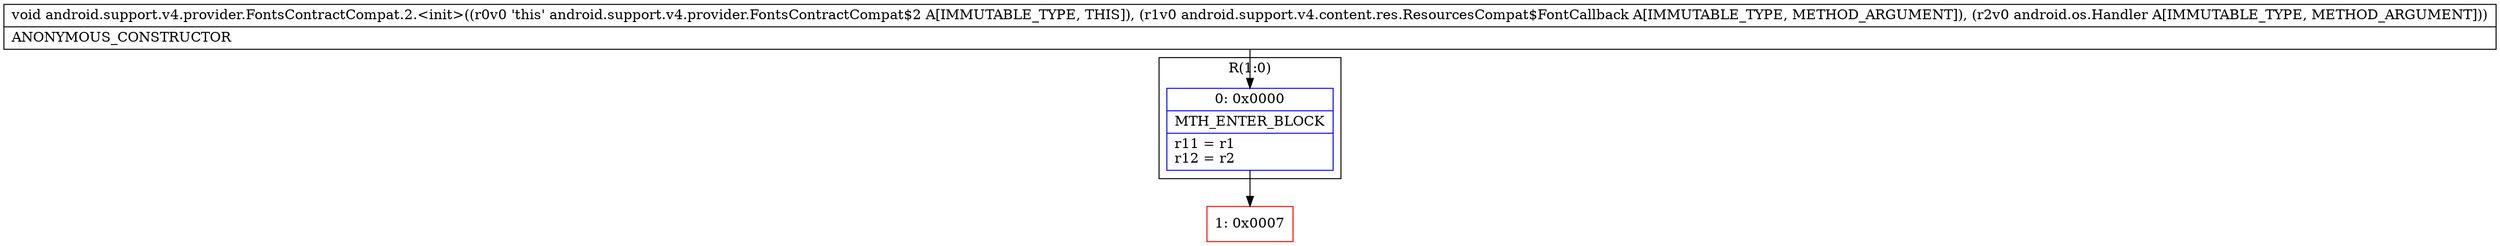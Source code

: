 digraph "CFG forandroid.support.v4.provider.FontsContractCompat.2.\<init\>(Landroid\/support\/v4\/content\/res\/ResourcesCompat$FontCallback;Landroid\/os\/Handler;)V" {
subgraph cluster_Region_1591233001 {
label = "R(1:0)";
node [shape=record,color=blue];
Node_0 [shape=record,label="{0\:\ 0x0000|MTH_ENTER_BLOCK\l|r11 = r1\lr12 = r2\l}"];
}
Node_1 [shape=record,color=red,label="{1\:\ 0x0007}"];
MethodNode[shape=record,label="{void android.support.v4.provider.FontsContractCompat.2.\<init\>((r0v0 'this' android.support.v4.provider.FontsContractCompat$2 A[IMMUTABLE_TYPE, THIS]), (r1v0 android.support.v4.content.res.ResourcesCompat$FontCallback A[IMMUTABLE_TYPE, METHOD_ARGUMENT]), (r2v0 android.os.Handler A[IMMUTABLE_TYPE, METHOD_ARGUMENT]))  | ANONYMOUS_CONSTRUCTOR\l}"];
MethodNode -> Node_0;
Node_0 -> Node_1;
}

